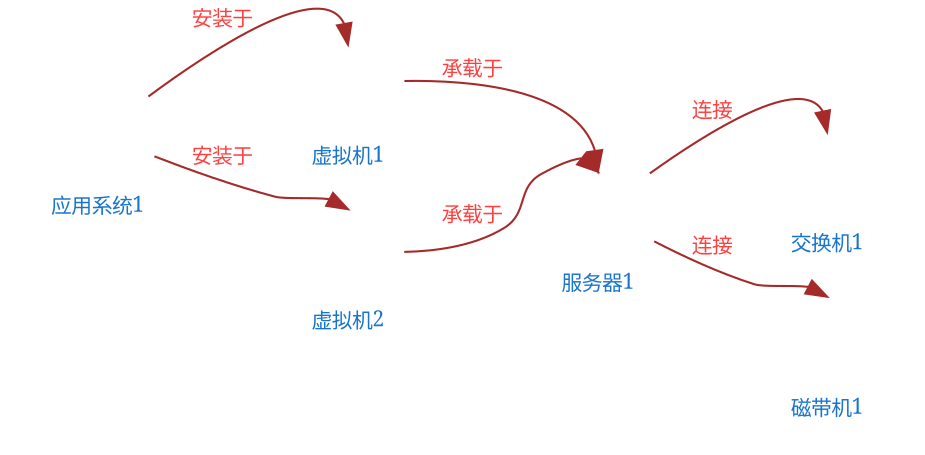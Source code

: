 // graph graphname {
// 	     a -- b -- c;
// 		      b -- d;
// 			   }

/*
graph graphname {
	     // label属性可以改变节点的显示名称
	a [label="Foo"];
	// 节点形状被改变了
	b [shape=box];
	// a-b边和b-c边有相同的属性
	a -- b -- c [color=blue];
	b -- d [style=dotted];
}
*/
/*
graph G {
	run -- intr;
	intr -- runbl;
	runbl -- run;
	run -- kernel;
	kernel -- zombie;
	kernel -- sleep;
	kernel -- runmem;
	sleep -- swap;
	swap -- runswap;
	runswap -- new;
	runswap -- runmem;
	new -- runmem;
	sleep -- runmem;
}
*/
/*
graph G {
	中文    --   英文
}
 */
/*
digraph G {
	size="4,4";
	main [shape=box]; 
	main -> parse [weight=8];
	parse -> execute;
	main -> init [style=dotted];
	main -> cleanup;
	execute -> {make_string; printf}
	init -> make_string;
	edge [color=red];
	main -> printf [style=bold,label="100 times"];
	make_string [label="make a\nstring"];
	node [shape=box, style=filled, color=".7 .3 1.0"];
	execute -> compare;
}
digraph idp_modules{

	rankdir = TB;
	fontsize = 12;

	node [ fontsize = 12, shape = "record" ]; 
	edge [ fontsize = 12 ];

	subgraph cluster_sl{
		label="IDP支持层";
		bgcolor="mintcream";
		node [shape="Mrecord", color="skyblue", style="filled"];
		network_mgr [label="网络管理器"];
		log_mgr [label="日志管理器"];
		module_mgr [label="模块管理器"];
		conf_mgr [label="配置管理器"];
		db_mgr [label="数据库管理器"];
	};

	subgraph cluster_md{
		label="可插拔模块集";
		bgcolor="lightcyan";
		node [color="chartreuse2", style="filled"];
		mod_dev [label="开发支持模块"];
		mod_dm [label="数据建模模块"];
		mod_dp [label="部署发布模块"];
	};

	mod_dp -> mod_dev [label="依赖..."];
	mod_dp -> mod_dm [label="依赖..."];
	mod_dp -> module_mgr [label="安装...", color="yellowgreen", arrowhead="none"];
	mod_dev -> mod_dm [label="依赖..."];
	mod_dev -> module_mgr [label="安装...", color="yellowgreen", arrowhead="none"];
	mod_dm -> module_mgr [label="安装...", color="yellowgreen", arrowhead="none"];

}
*/

//dot a.dot -Tjpg -o bb.jpg
digraph G {
compound=true;
ranksep=0.5;
nodesep=0.5;
rankdir=LR;
graph [penwidth=0, labelloc="b", fontname=simsun, fontcolor=dodgerblue3, fontsize=10]
node [shape=plaintext, label=""]
edge [color=brown, fontname=simsun, fontcolor=brown1, fontsize=10, weight=1.2];
subgraph cluster_app1 {label=应用系统1 app1[image="a.jpg"];}
subgraph cluster_vm1 {label=虚拟机1 vm1[image="a.jpg"];}
subgraph cluster_vm2 {label=虚拟机2 vm2[image="a.jpg"];}
subgraph cluster_svr1 {label=服务器1 svr1[image="a.jpg"];}
subgraph cluster_sw1 {label=交换机1 sw1[image="a.jpg"];}
subgraph cluster_tap1 {label=磁带机1 tap1[image="a.jpg"];}
app1 -> vm1:n [label=安装于]
app1 -> vm2:n [label=安装于]
vm1 -> svr1:n [label=承载于]
vm2 -> svr1:n [label=承载于]
svr1 -> sw1:n [label=连接]
svr1 -> tap1:n [label=连接]
}
